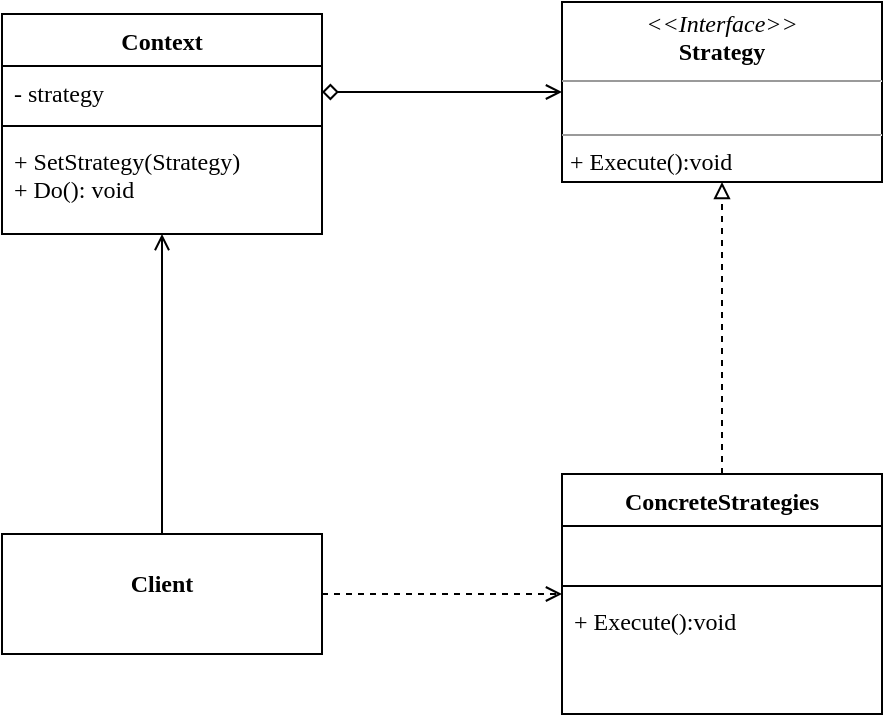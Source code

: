 <mxfile version="20.3.0" type="device"><diagram id="lxFghhJsaREFu-Vp9ACr" name="第 1 页"><mxGraphModel dx="119" dy="608" grid="1" gridSize="10" guides="1" tooltips="1" connect="1" arrows="1" fold="1" page="1" pageScale="1" pageWidth="827" pageHeight="1169" math="0" shadow="0"><root><mxCell id="0"/><mxCell id="1" parent="0"/><mxCell id="HcoBTeUV0ILejAVQhoGM-1" value="&lt;p style=&quot;margin:0px;margin-top:4px;text-align:center;&quot;&gt;&lt;i&gt;&amp;lt;&amp;lt;Interface&amp;gt;&amp;gt;&lt;/i&gt;&lt;br&gt;&lt;b&gt;Strategy&lt;/b&gt;&lt;/p&gt;&lt;hr size=&quot;1&quot;&gt;&lt;p style=&quot;margin:0px;margin-left:4px;&quot;&gt;&lt;br&gt;&lt;/p&gt;&lt;hr size=&quot;1&quot;&gt;&lt;p style=&quot;margin:0px;margin-left:4px;&quot;&gt;+ Execute():void&lt;br&gt;&lt;/p&gt;" style="verticalAlign=top;align=left;overflow=fill;fontSize=12;fontFamily=Times New Roman;html=1;" vertex="1" parent="1"><mxGeometry x="1200" y="164" width="160" height="90" as="geometry"/></mxCell><mxCell id="HcoBTeUV0ILejAVQhoGM-2" value="Context" style="swimlane;fontStyle=1;align=center;verticalAlign=top;childLayout=stackLayout;horizontal=1;startSize=26;horizontalStack=0;resizeParent=1;resizeParentMax=0;resizeLast=0;collapsible=1;marginBottom=0;fontFamily=Times New Roman;" vertex="1" parent="1"><mxGeometry x="920" y="170" width="160" height="110" as="geometry"/></mxCell><mxCell id="HcoBTeUV0ILejAVQhoGM-3" value="- strategy" style="text;strokeColor=none;fillColor=none;align=left;verticalAlign=top;spacingLeft=4;spacingRight=4;overflow=hidden;rotatable=0;points=[[0,0.5],[1,0.5]];portConstraint=eastwest;fontFamily=Times New Roman;" vertex="1" parent="HcoBTeUV0ILejAVQhoGM-2"><mxGeometry y="26" width="160" height="26" as="geometry"/></mxCell><mxCell id="HcoBTeUV0ILejAVQhoGM-4" value="" style="line;strokeWidth=1;fillColor=none;align=left;verticalAlign=middle;spacingTop=-1;spacingLeft=3;spacingRight=3;rotatable=0;labelPosition=right;points=[];portConstraint=eastwest;fontFamily=Times New Roman;" vertex="1" parent="HcoBTeUV0ILejAVQhoGM-2"><mxGeometry y="52" width="160" height="8" as="geometry"/></mxCell><mxCell id="HcoBTeUV0ILejAVQhoGM-5" value="+ SetStrategy(Strategy)&#10;+ Do(): void" style="text;strokeColor=none;fillColor=none;align=left;verticalAlign=top;spacingLeft=4;spacingRight=4;overflow=hidden;rotatable=0;points=[[0,0.5],[1,0.5]];portConstraint=eastwest;fontFamily=Times New Roman;" vertex="1" parent="HcoBTeUV0ILejAVQhoGM-2"><mxGeometry y="60" width="160" height="50" as="geometry"/></mxCell><mxCell id="HcoBTeUV0ILejAVQhoGM-12" style="edgeStyle=orthogonalEdgeStyle;rounded=0;orthogonalLoop=1;jettySize=auto;html=1;exitX=0.5;exitY=0;exitDx=0;exitDy=0;endArrow=block;endFill=0;dashed=1;" edge="1" parent="1" source="HcoBTeUV0ILejAVQhoGM-6" target="HcoBTeUV0ILejAVQhoGM-1"><mxGeometry relative="1" as="geometry"/></mxCell><mxCell id="HcoBTeUV0ILejAVQhoGM-6" value="ConcreteStrategies" style="swimlane;fontStyle=1;align=center;verticalAlign=top;childLayout=stackLayout;horizontal=1;startSize=26;horizontalStack=0;resizeParent=1;resizeParentMax=0;resizeLast=0;collapsible=1;marginBottom=0;fontFamily=Times New Roman;" vertex="1" parent="1"><mxGeometry x="1200" y="400" width="160" height="120" as="geometry"/></mxCell><mxCell id="HcoBTeUV0ILejAVQhoGM-7" value=" " style="text;strokeColor=none;fillColor=none;align=left;verticalAlign=top;spacingLeft=4;spacingRight=4;overflow=hidden;rotatable=0;points=[[0,0.5],[1,0.5]];portConstraint=eastwest;fontFamily=Times New Roman;" vertex="1" parent="HcoBTeUV0ILejAVQhoGM-6"><mxGeometry y="26" width="160" height="26" as="geometry"/></mxCell><mxCell id="HcoBTeUV0ILejAVQhoGM-8" value="" style="line;strokeWidth=1;fillColor=none;align=left;verticalAlign=middle;spacingTop=-1;spacingLeft=3;spacingRight=3;rotatable=0;labelPosition=right;points=[];portConstraint=eastwest;fontFamily=Times New Roman;" vertex="1" parent="HcoBTeUV0ILejAVQhoGM-6"><mxGeometry y="52" width="160" height="8" as="geometry"/></mxCell><mxCell id="HcoBTeUV0ILejAVQhoGM-9" value="+ Execute():void" style="text;strokeColor=none;fillColor=none;align=left;verticalAlign=top;spacingLeft=4;spacingRight=4;overflow=hidden;rotatable=0;points=[[0,0.5],[1,0.5]];portConstraint=eastwest;fontFamily=Times New Roman;" vertex="1" parent="HcoBTeUV0ILejAVQhoGM-6"><mxGeometry y="60" width="160" height="60" as="geometry"/></mxCell><mxCell id="HcoBTeUV0ILejAVQhoGM-14" style="edgeStyle=orthogonalEdgeStyle;rounded=0;orthogonalLoop=1;jettySize=auto;html=1;exitX=0.5;exitY=0;exitDx=0;exitDy=0;entryX=0.5;entryY=1;entryDx=0;entryDy=0;startArrow=none;startFill=0;endArrow=open;endFill=0;" edge="1" parent="1" source="HcoBTeUV0ILejAVQhoGM-10" target="HcoBTeUV0ILejAVQhoGM-2"><mxGeometry relative="1" as="geometry"/></mxCell><mxCell id="HcoBTeUV0ILejAVQhoGM-15" style="edgeStyle=orthogonalEdgeStyle;rounded=0;orthogonalLoop=1;jettySize=auto;html=1;exitX=1;exitY=0.5;exitDx=0;exitDy=0;startArrow=none;startFill=0;endArrow=open;endFill=0;dashed=1;" edge="1" parent="1" source="HcoBTeUV0ILejAVQhoGM-10" target="HcoBTeUV0ILejAVQhoGM-6"><mxGeometry relative="1" as="geometry"/></mxCell><mxCell id="HcoBTeUV0ILejAVQhoGM-10" value="&lt;p style=&quot;margin: 0px ; margin-top: 4px ; text-align: center&quot;&gt;&lt;br&gt;&lt;b&gt;Client&lt;/b&gt;&lt;/p&gt;" style="verticalAlign=top;align=left;overflow=fill;fontSize=12;fontFamily=Times New Roman;html=1;" vertex="1" parent="1"><mxGeometry x="920" y="430" width="160" height="60" as="geometry"/></mxCell><mxCell id="HcoBTeUV0ILejAVQhoGM-13" style="edgeStyle=orthogonalEdgeStyle;rounded=0;orthogonalLoop=1;jettySize=auto;html=1;endArrow=open;endFill=0;startArrow=diamond;startFill=0;exitX=1;exitY=0.5;exitDx=0;exitDy=0;" edge="1" parent="1" source="HcoBTeUV0ILejAVQhoGM-3" target="HcoBTeUV0ILejAVQhoGM-1"><mxGeometry relative="1" as="geometry"/></mxCell></root></mxGraphModel></diagram></mxfile>